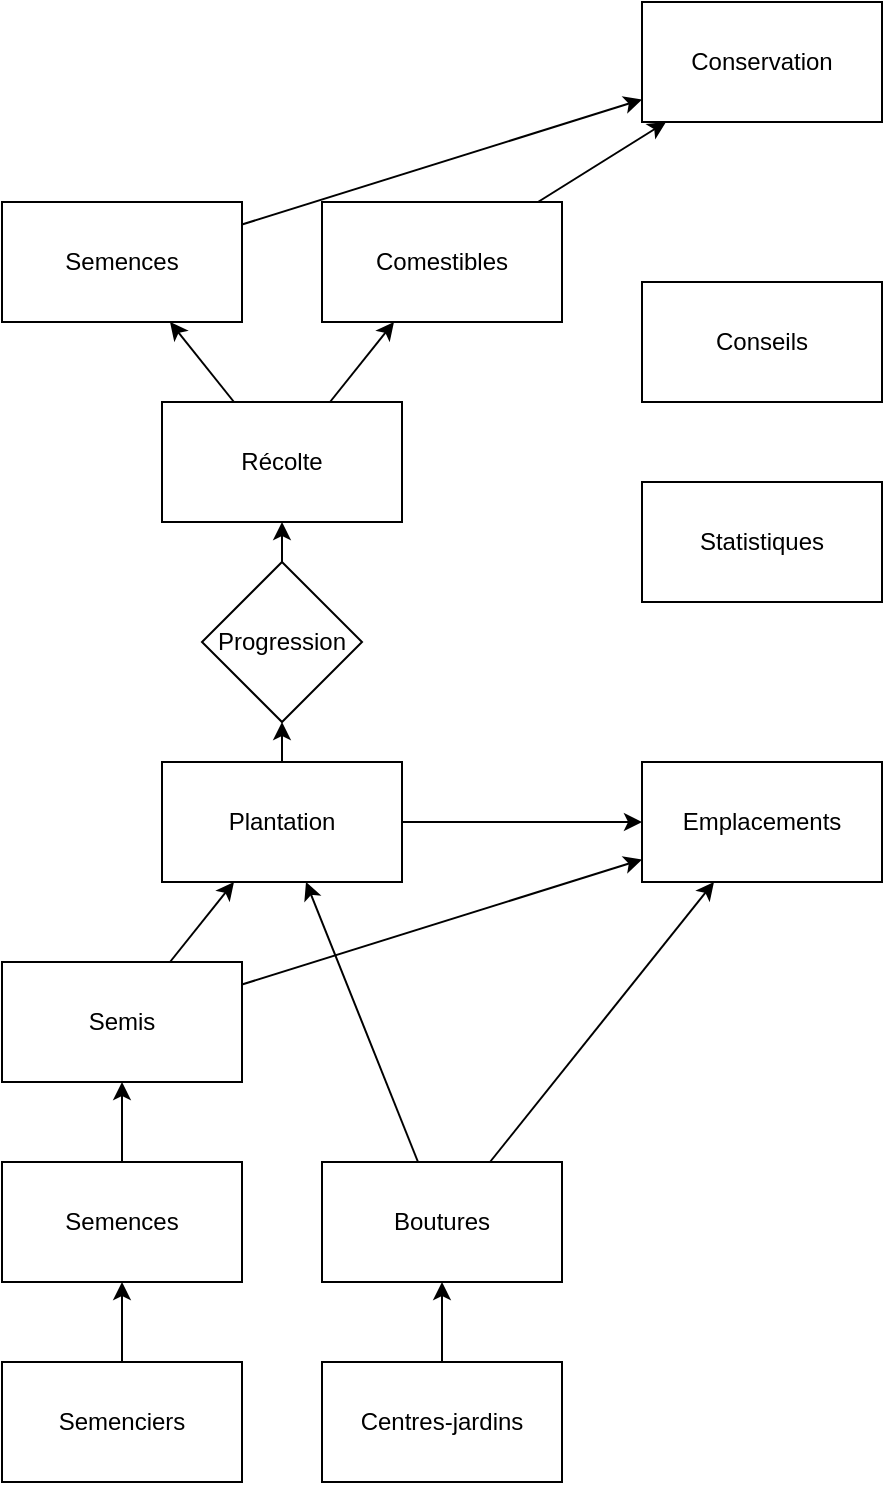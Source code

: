 <mxfile version="20.8.16" type="device"><diagram name="Page-1" id="2AcP6zch8I7TWK56EZH7"><mxGraphModel dx="1434" dy="844" grid="1" gridSize="10" guides="1" tooltips="1" connect="1" arrows="1" fold="1" page="1" pageScale="1" pageWidth="827" pageHeight="1169" math="0" shadow="0"><root><mxCell id="0"/><mxCell id="1" parent="0"/><mxCell id="9jqN0LIJLDH7lz0bazRY-11" style="edgeStyle=orthogonalEdgeStyle;rounded=0;orthogonalLoop=1;jettySize=auto;html=1;" edge="1" parent="1" source="9jqN0LIJLDH7lz0bazRY-1" target="9jqN0LIJLDH7lz0bazRY-3"><mxGeometry relative="1" as="geometry"/></mxCell><mxCell id="9jqN0LIJLDH7lz0bazRY-1" value="Semenciers" style="rounded=0;whiteSpace=wrap;html=1;" vertex="1" parent="1"><mxGeometry x="40" y="680" width="120" height="60" as="geometry"/></mxCell><mxCell id="9jqN0LIJLDH7lz0bazRY-12" style="edgeStyle=orthogonalEdgeStyle;rounded=0;orthogonalLoop=1;jettySize=auto;html=1;" edge="1" parent="1" source="9jqN0LIJLDH7lz0bazRY-2" target="9jqN0LIJLDH7lz0bazRY-4"><mxGeometry relative="1" as="geometry"/></mxCell><mxCell id="9jqN0LIJLDH7lz0bazRY-2" value="Centres-jardins" style="rounded=0;whiteSpace=wrap;html=1;" vertex="1" parent="1"><mxGeometry x="200" y="680" width="120" height="60" as="geometry"/></mxCell><mxCell id="9jqN0LIJLDH7lz0bazRY-13" style="edgeStyle=orthogonalEdgeStyle;rounded=0;orthogonalLoop=1;jettySize=auto;html=1;entryX=0.5;entryY=1;entryDx=0;entryDy=0;" edge="1" parent="1" source="9jqN0LIJLDH7lz0bazRY-3" target="9jqN0LIJLDH7lz0bazRY-5"><mxGeometry relative="1" as="geometry"/></mxCell><mxCell id="9jqN0LIJLDH7lz0bazRY-3" value="Semences" style="rounded=0;whiteSpace=wrap;html=1;" vertex="1" parent="1"><mxGeometry x="40" y="580" width="120" height="60" as="geometry"/></mxCell><mxCell id="9jqN0LIJLDH7lz0bazRY-14" style="rounded=0;orthogonalLoop=1;jettySize=auto;html=1;" edge="1" parent="1" source="9jqN0LIJLDH7lz0bazRY-4" target="9jqN0LIJLDH7lz0bazRY-6"><mxGeometry relative="1" as="geometry"/></mxCell><mxCell id="9jqN0LIJLDH7lz0bazRY-22" style="edgeStyle=none;rounded=0;orthogonalLoop=1;jettySize=auto;html=1;" edge="1" parent="1" source="9jqN0LIJLDH7lz0bazRY-4" target="9jqN0LIJLDH7lz0bazRY-21"><mxGeometry relative="1" as="geometry"/></mxCell><mxCell id="9jqN0LIJLDH7lz0bazRY-4" value="Boutures" style="rounded=0;whiteSpace=wrap;html=1;" vertex="1" parent="1"><mxGeometry x="200" y="580" width="120" height="60" as="geometry"/></mxCell><mxCell id="9jqN0LIJLDH7lz0bazRY-15" style="rounded=0;orthogonalLoop=1;jettySize=auto;html=1;" edge="1" parent="1" source="9jqN0LIJLDH7lz0bazRY-5" target="9jqN0LIJLDH7lz0bazRY-6"><mxGeometry relative="1" as="geometry"/></mxCell><mxCell id="9jqN0LIJLDH7lz0bazRY-23" style="edgeStyle=none;rounded=0;orthogonalLoop=1;jettySize=auto;html=1;" edge="1" parent="1" source="9jqN0LIJLDH7lz0bazRY-5" target="9jqN0LIJLDH7lz0bazRY-21"><mxGeometry relative="1" as="geometry"/></mxCell><mxCell id="9jqN0LIJLDH7lz0bazRY-5" value="Semis" style="rounded=0;whiteSpace=wrap;html=1;" vertex="1" parent="1"><mxGeometry x="40" y="480" width="120" height="60" as="geometry"/></mxCell><mxCell id="9jqN0LIJLDH7lz0bazRY-17" style="edgeStyle=none;rounded=0;orthogonalLoop=1;jettySize=auto;html=1;" edge="1" parent="1" source="9jqN0LIJLDH7lz0bazRY-6" target="9jqN0LIJLDH7lz0bazRY-8"><mxGeometry relative="1" as="geometry"/></mxCell><mxCell id="9jqN0LIJLDH7lz0bazRY-24" style="edgeStyle=none;rounded=0;orthogonalLoop=1;jettySize=auto;html=1;entryX=0;entryY=0.5;entryDx=0;entryDy=0;" edge="1" parent="1" source="9jqN0LIJLDH7lz0bazRY-6" target="9jqN0LIJLDH7lz0bazRY-21"><mxGeometry relative="1" as="geometry"/></mxCell><mxCell id="9jqN0LIJLDH7lz0bazRY-6" value="Plantation" style="rounded=0;whiteSpace=wrap;html=1;" vertex="1" parent="1"><mxGeometry x="120" y="380" width="120" height="60" as="geometry"/></mxCell><mxCell id="9jqN0LIJLDH7lz0bazRY-19" style="edgeStyle=none;rounded=0;orthogonalLoop=1;jettySize=auto;html=1;" edge="1" parent="1" source="9jqN0LIJLDH7lz0bazRY-7" target="9jqN0LIJLDH7lz0bazRY-9"><mxGeometry relative="1" as="geometry"/></mxCell><mxCell id="9jqN0LIJLDH7lz0bazRY-20" style="edgeStyle=none;rounded=0;orthogonalLoop=1;jettySize=auto;html=1;" edge="1" parent="1" source="9jqN0LIJLDH7lz0bazRY-7" target="9jqN0LIJLDH7lz0bazRY-10"><mxGeometry relative="1" as="geometry"/></mxCell><mxCell id="9jqN0LIJLDH7lz0bazRY-7" value="Récolte" style="rounded=0;whiteSpace=wrap;html=1;" vertex="1" parent="1"><mxGeometry x="120" y="200" width="120" height="60" as="geometry"/></mxCell><mxCell id="9jqN0LIJLDH7lz0bazRY-18" style="edgeStyle=none;rounded=0;orthogonalLoop=1;jettySize=auto;html=1;" edge="1" parent="1" source="9jqN0LIJLDH7lz0bazRY-8" target="9jqN0LIJLDH7lz0bazRY-7"><mxGeometry relative="1" as="geometry"/></mxCell><mxCell id="9jqN0LIJLDH7lz0bazRY-8" value="Progression" style="rhombus;whiteSpace=wrap;html=1;" vertex="1" parent="1"><mxGeometry x="140" y="280" width="80" height="80" as="geometry"/></mxCell><mxCell id="9jqN0LIJLDH7lz0bazRY-27" style="edgeStyle=none;rounded=0;orthogonalLoop=1;jettySize=auto;html=1;" edge="1" parent="1" source="9jqN0LIJLDH7lz0bazRY-9" target="9jqN0LIJLDH7lz0bazRY-25"><mxGeometry relative="1" as="geometry"/></mxCell><mxCell id="9jqN0LIJLDH7lz0bazRY-9" value="Semences" style="rounded=0;whiteSpace=wrap;html=1;" vertex="1" parent="1"><mxGeometry x="40" y="100" width="120" height="60" as="geometry"/></mxCell><mxCell id="9jqN0LIJLDH7lz0bazRY-26" style="edgeStyle=none;rounded=0;orthogonalLoop=1;jettySize=auto;html=1;" edge="1" parent="1" source="9jqN0LIJLDH7lz0bazRY-10" target="9jqN0LIJLDH7lz0bazRY-25"><mxGeometry relative="1" as="geometry"/></mxCell><mxCell id="9jqN0LIJLDH7lz0bazRY-10" value="Comestibles" style="rounded=0;whiteSpace=wrap;html=1;" vertex="1" parent="1"><mxGeometry x="200" y="100" width="120" height="60" as="geometry"/></mxCell><mxCell id="9jqN0LIJLDH7lz0bazRY-21" value="Emplacements" style="rounded=0;whiteSpace=wrap;html=1;" vertex="1" parent="1"><mxGeometry x="360" y="380" width="120" height="60" as="geometry"/></mxCell><mxCell id="9jqN0LIJLDH7lz0bazRY-25" value="Conservation" style="rounded=0;whiteSpace=wrap;html=1;" vertex="1" parent="1"><mxGeometry x="360" width="120" height="60" as="geometry"/></mxCell><mxCell id="9jqN0LIJLDH7lz0bazRY-28" value="Statistiques" style="rounded=0;whiteSpace=wrap;html=1;" vertex="1" parent="1"><mxGeometry x="360" y="240" width="120" height="60" as="geometry"/></mxCell><mxCell id="9jqN0LIJLDH7lz0bazRY-29" value="Conseils" style="rounded=0;whiteSpace=wrap;html=1;" vertex="1" parent="1"><mxGeometry x="360" y="140" width="120" height="60" as="geometry"/></mxCell></root></mxGraphModel></diagram></mxfile>